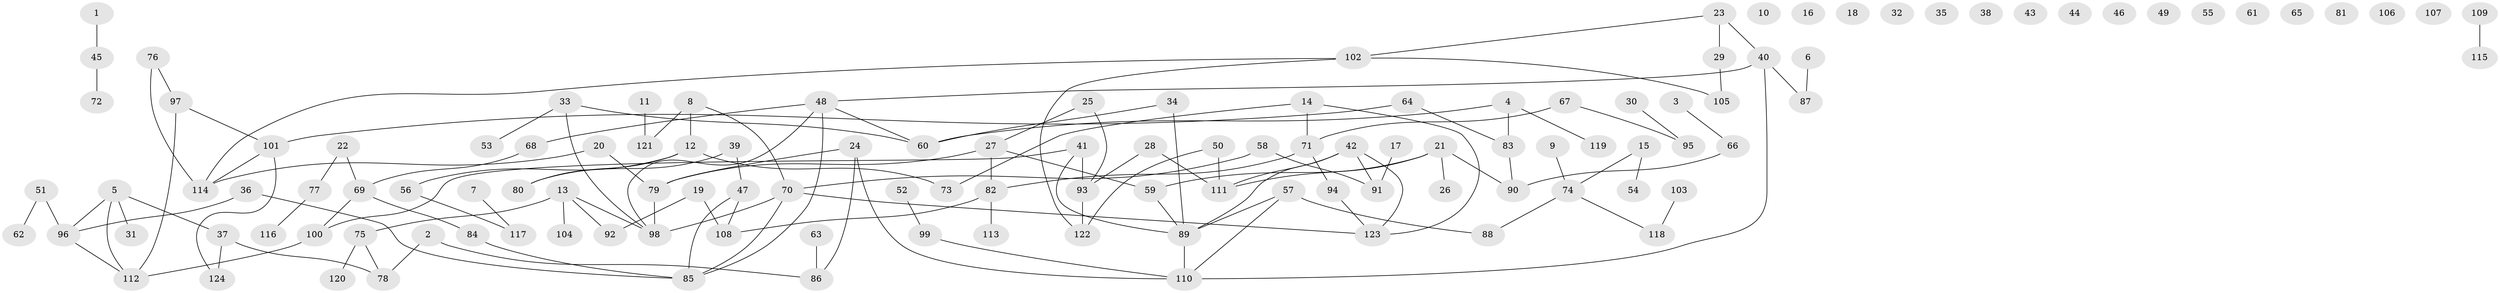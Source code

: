 // coarse degree distribution, {4: 0.13333333333333333, 3: 0.24444444444444444, 1: 0.2222222222222222, 6: 0.08888888888888889, 8: 0.022222222222222223, 2: 0.17777777777777778, 5: 0.08888888888888889, 7: 0.022222222222222223}
// Generated by graph-tools (version 1.1) at 2025/48/03/04/25 22:48:17]
// undirected, 124 vertices, 137 edges
graph export_dot {
  node [color=gray90,style=filled];
  1;
  2;
  3;
  4;
  5;
  6;
  7;
  8;
  9;
  10;
  11;
  12;
  13;
  14;
  15;
  16;
  17;
  18;
  19;
  20;
  21;
  22;
  23;
  24;
  25;
  26;
  27;
  28;
  29;
  30;
  31;
  32;
  33;
  34;
  35;
  36;
  37;
  38;
  39;
  40;
  41;
  42;
  43;
  44;
  45;
  46;
  47;
  48;
  49;
  50;
  51;
  52;
  53;
  54;
  55;
  56;
  57;
  58;
  59;
  60;
  61;
  62;
  63;
  64;
  65;
  66;
  67;
  68;
  69;
  70;
  71;
  72;
  73;
  74;
  75;
  76;
  77;
  78;
  79;
  80;
  81;
  82;
  83;
  84;
  85;
  86;
  87;
  88;
  89;
  90;
  91;
  92;
  93;
  94;
  95;
  96;
  97;
  98;
  99;
  100;
  101;
  102;
  103;
  104;
  105;
  106;
  107;
  108;
  109;
  110;
  111;
  112;
  113;
  114;
  115;
  116;
  117;
  118;
  119;
  120;
  121;
  122;
  123;
  124;
  1 -- 45;
  2 -- 78;
  2 -- 86;
  3 -- 66;
  4 -- 60;
  4 -- 83;
  4 -- 119;
  5 -- 31;
  5 -- 37;
  5 -- 96;
  5 -- 112;
  6 -- 87;
  7 -- 117;
  8 -- 12;
  8 -- 70;
  8 -- 121;
  9 -- 74;
  11 -- 121;
  12 -- 56;
  12 -- 73;
  12 -- 80;
  13 -- 75;
  13 -- 92;
  13 -- 98;
  13 -- 104;
  14 -- 71;
  14 -- 73;
  14 -- 123;
  15 -- 54;
  15 -- 74;
  17 -- 91;
  19 -- 92;
  19 -- 108;
  20 -- 79;
  20 -- 114;
  21 -- 26;
  21 -- 59;
  21 -- 90;
  21 -- 111;
  22 -- 69;
  22 -- 77;
  23 -- 29;
  23 -- 40;
  23 -- 102;
  24 -- 79;
  24 -- 86;
  24 -- 110;
  25 -- 27;
  25 -- 93;
  27 -- 59;
  27 -- 79;
  27 -- 82;
  28 -- 93;
  28 -- 111;
  29 -- 105;
  30 -- 95;
  33 -- 53;
  33 -- 60;
  33 -- 98;
  34 -- 60;
  34 -- 89;
  36 -- 85;
  36 -- 96;
  37 -- 78;
  37 -- 124;
  39 -- 47;
  39 -- 80;
  40 -- 48;
  40 -- 87;
  40 -- 110;
  41 -- 89;
  41 -- 93;
  41 -- 100;
  42 -- 89;
  42 -- 91;
  42 -- 111;
  42 -- 123;
  45 -- 72;
  47 -- 85;
  47 -- 108;
  48 -- 60;
  48 -- 68;
  48 -- 85;
  48 -- 98;
  50 -- 111;
  50 -- 122;
  51 -- 62;
  51 -- 96;
  52 -- 99;
  56 -- 117;
  57 -- 88;
  57 -- 89;
  57 -- 110;
  58 -- 70;
  58 -- 91;
  59 -- 89;
  63 -- 86;
  64 -- 83;
  64 -- 101;
  66 -- 90;
  67 -- 71;
  67 -- 95;
  68 -- 69;
  69 -- 84;
  69 -- 100;
  70 -- 85;
  70 -- 98;
  70 -- 123;
  71 -- 82;
  71 -- 94;
  74 -- 88;
  74 -- 118;
  75 -- 78;
  75 -- 120;
  76 -- 97;
  76 -- 114;
  77 -- 116;
  79 -- 98;
  82 -- 108;
  82 -- 113;
  83 -- 90;
  84 -- 85;
  89 -- 110;
  93 -- 122;
  94 -- 123;
  96 -- 112;
  97 -- 101;
  97 -- 112;
  99 -- 110;
  100 -- 112;
  101 -- 114;
  101 -- 124;
  102 -- 105;
  102 -- 114;
  102 -- 122;
  103 -- 118;
  109 -- 115;
}
